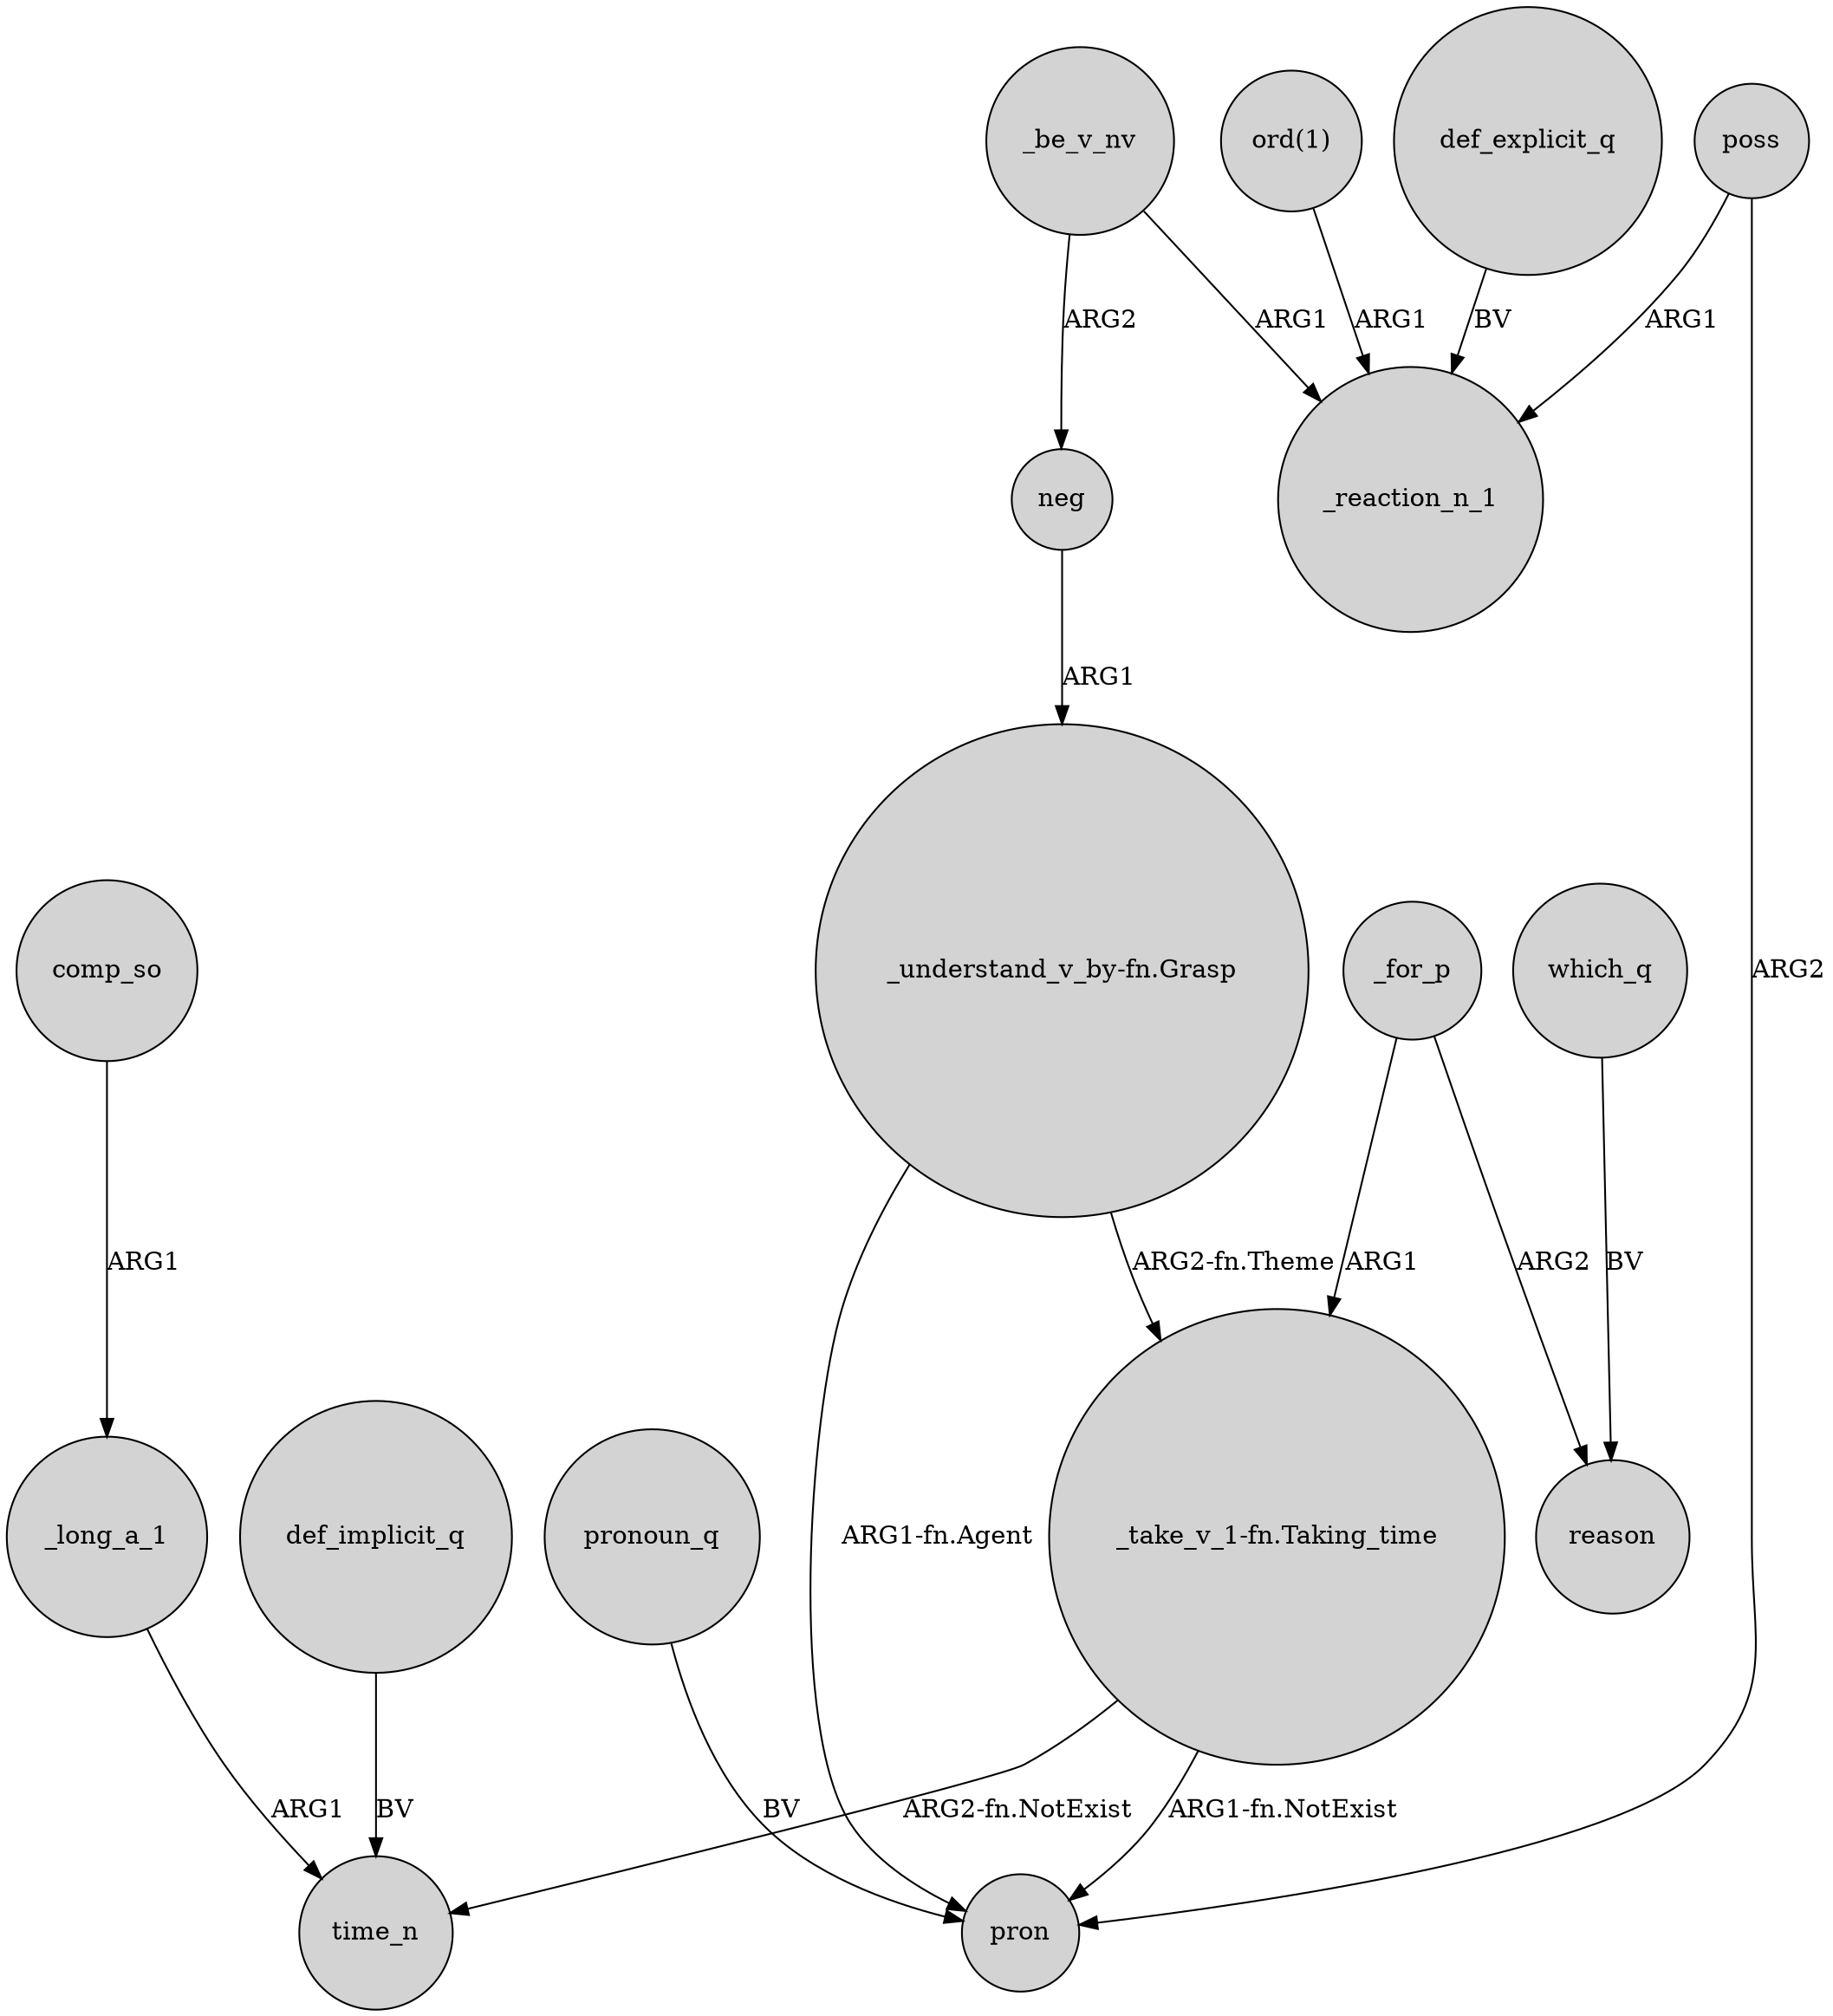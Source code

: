 digraph {
	node [shape=circle style=filled]
	"_take_v_1-fn.Taking_time" -> time_n [label="ARG2-fn.NotExist"]
	"ord(1)" -> _reaction_n_1 [label=ARG1]
	_long_a_1 -> time_n [label=ARG1]
	_be_v_nv -> neg [label=ARG2]
	poss -> _reaction_n_1 [label=ARG1]
	neg -> "_understand_v_by-fn.Grasp" [label=ARG1]
	_for_p -> "_take_v_1-fn.Taking_time" [label=ARG1]
	"_understand_v_by-fn.Grasp" -> pron [label="ARG1-fn.Agent"]
	comp_so -> _long_a_1 [label=ARG1]
	def_explicit_q -> _reaction_n_1 [label=BV]
	poss -> pron [label=ARG2]
	def_implicit_q -> time_n [label=BV]
	_be_v_nv -> _reaction_n_1 [label=ARG1]
	"_understand_v_by-fn.Grasp" -> "_take_v_1-fn.Taking_time" [label="ARG2-fn.Theme"]
	_for_p -> reason [label=ARG2]
	"_take_v_1-fn.Taking_time" -> pron [label="ARG1-fn.NotExist"]
	which_q -> reason [label=BV]
	pronoun_q -> pron [label=BV]
}
